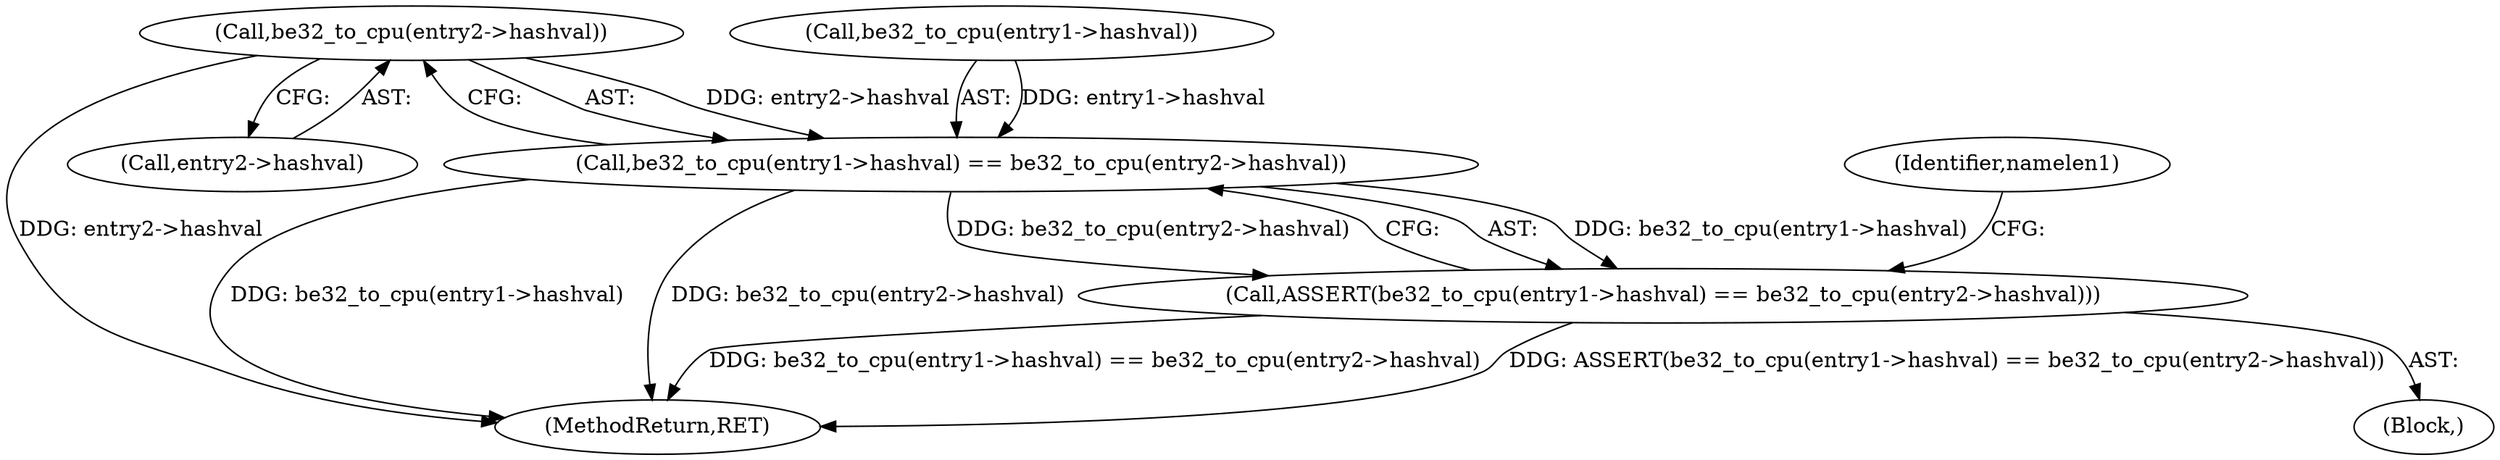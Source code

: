 digraph "0_linux_8275cdd0e7ac550dcce2b3ef6d2fb3b808c1ae59_4@pointer" {
"1000341" [label="(Call,be32_to_cpu(entry2->hashval))"];
"1000336" [label="(Call,be32_to_cpu(entry1->hashval) == be32_to_cpu(entry2->hashval))"];
"1000335" [label="(Call,ASSERT(be32_to_cpu(entry1->hashval) == be32_to_cpu(entry2->hashval)))"];
"1000498" [label="(MethodReturn,RET)"];
"1000335" [label="(Call,ASSERT(be32_to_cpu(entry1->hashval) == be32_to_cpu(entry2->hashval)))"];
"1000337" [label="(Call,be32_to_cpu(entry1->hashval))"];
"1000347" [label="(Identifier,namelen1)"];
"1000105" [label="(Block,)"];
"1000336" [label="(Call,be32_to_cpu(entry1->hashval) == be32_to_cpu(entry2->hashval))"];
"1000341" [label="(Call,be32_to_cpu(entry2->hashval))"];
"1000342" [label="(Call,entry2->hashval)"];
"1000341" -> "1000336"  [label="AST: "];
"1000341" -> "1000342"  [label="CFG: "];
"1000342" -> "1000341"  [label="AST: "];
"1000336" -> "1000341"  [label="CFG: "];
"1000341" -> "1000498"  [label="DDG: entry2->hashval"];
"1000341" -> "1000336"  [label="DDG: entry2->hashval"];
"1000336" -> "1000335"  [label="AST: "];
"1000337" -> "1000336"  [label="AST: "];
"1000335" -> "1000336"  [label="CFG: "];
"1000336" -> "1000498"  [label="DDG: be32_to_cpu(entry1->hashval)"];
"1000336" -> "1000498"  [label="DDG: be32_to_cpu(entry2->hashval)"];
"1000336" -> "1000335"  [label="DDG: be32_to_cpu(entry1->hashval)"];
"1000336" -> "1000335"  [label="DDG: be32_to_cpu(entry2->hashval)"];
"1000337" -> "1000336"  [label="DDG: entry1->hashval"];
"1000335" -> "1000105"  [label="AST: "];
"1000347" -> "1000335"  [label="CFG: "];
"1000335" -> "1000498"  [label="DDG: be32_to_cpu(entry1->hashval) == be32_to_cpu(entry2->hashval)"];
"1000335" -> "1000498"  [label="DDG: ASSERT(be32_to_cpu(entry1->hashval) == be32_to_cpu(entry2->hashval))"];
}
